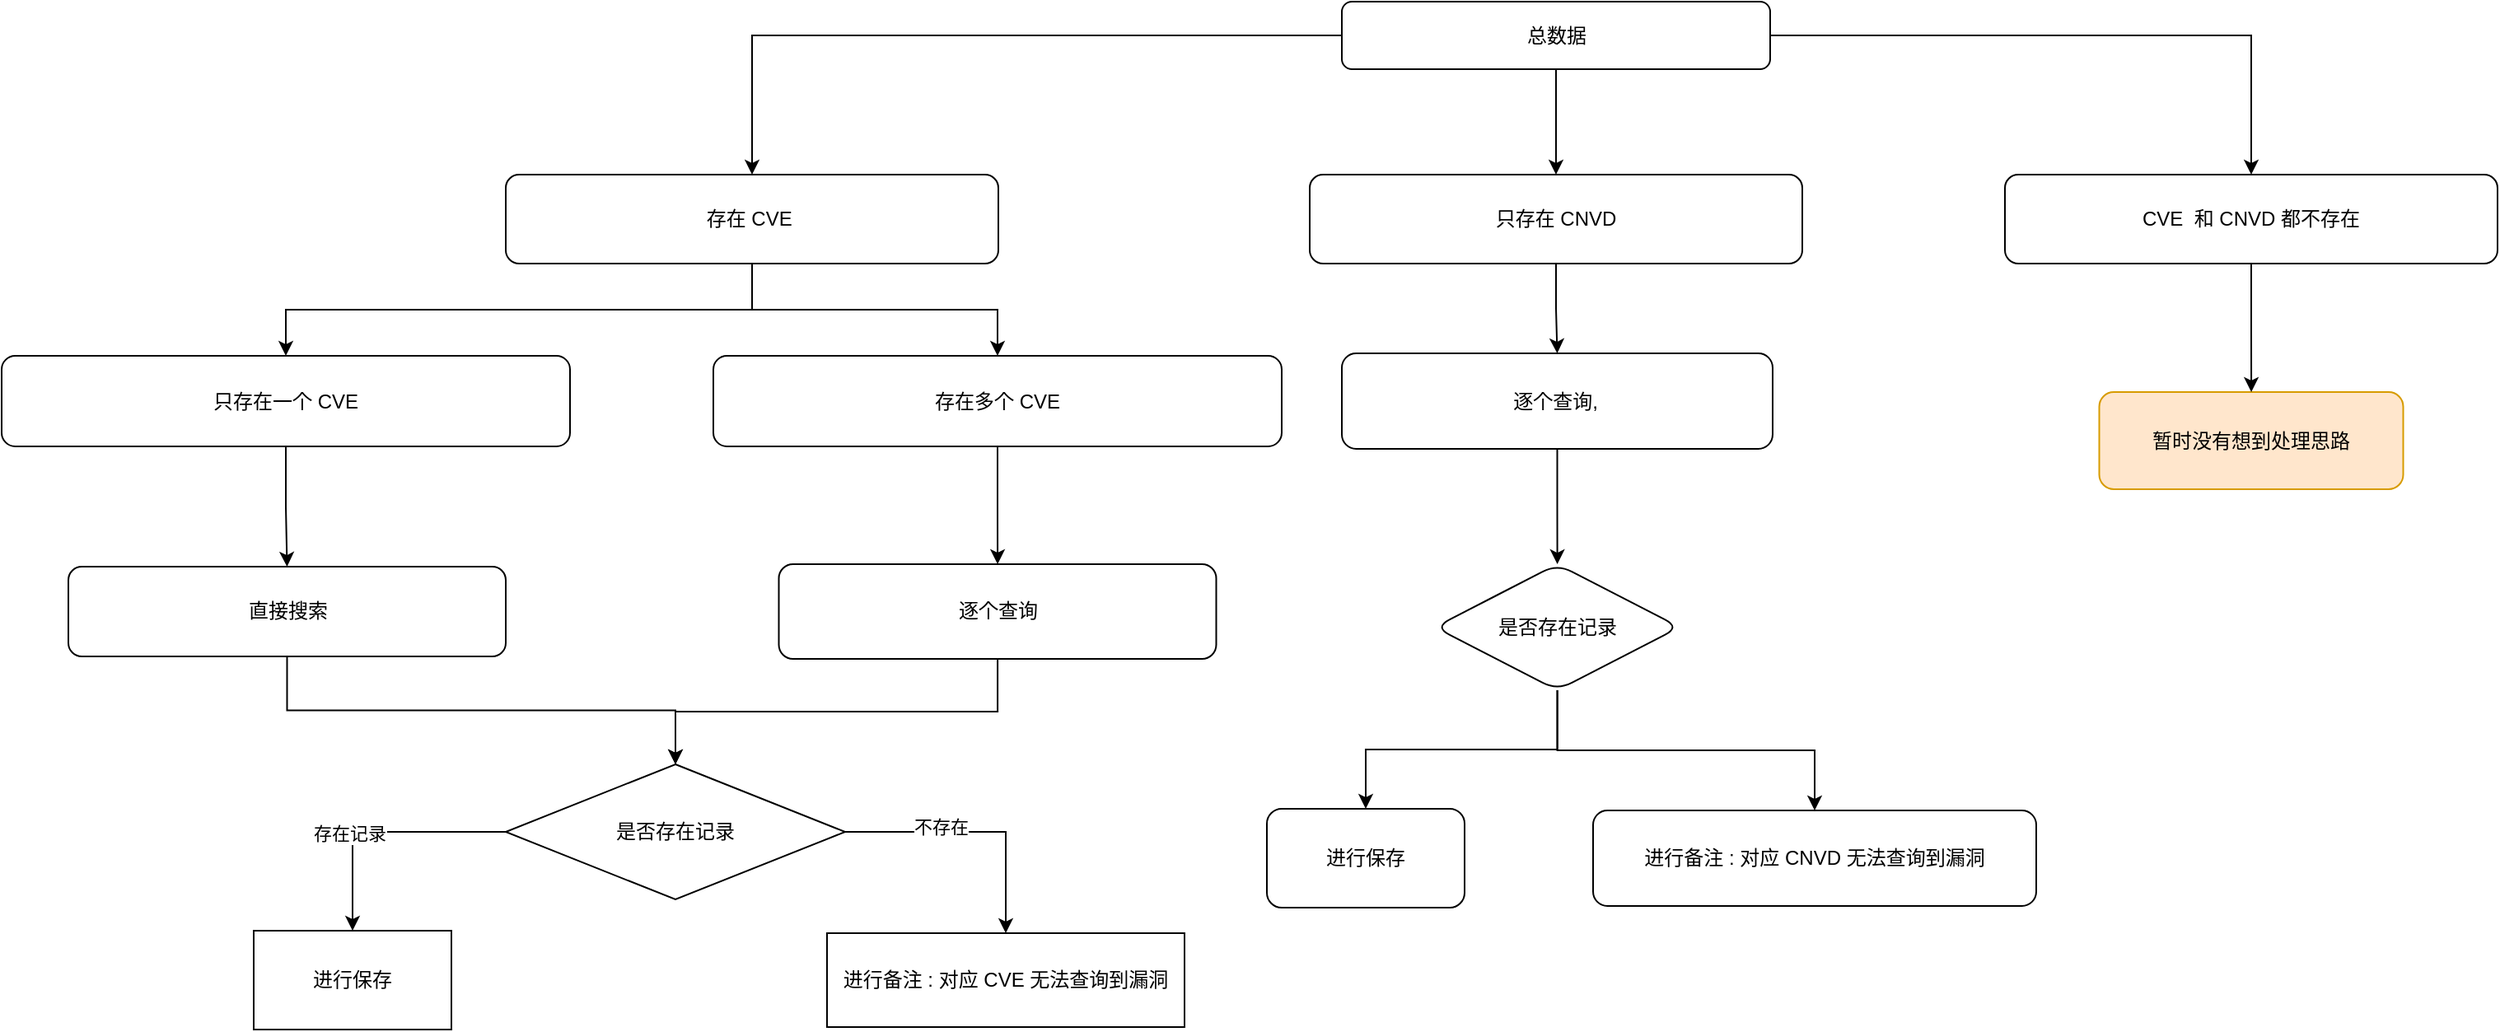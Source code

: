 <mxfile version="22.0.5" type="github">
  <diagram name="第 1 页" id="xrU1uc1pmz9jmjIijtGk">
    <mxGraphModel dx="2150" dy="968" grid="0" gridSize="10" guides="1" tooltips="1" connect="1" arrows="1" fold="1" page="0" pageScale="1" pageWidth="827" pageHeight="1169" background="#ffffff" math="0" shadow="0">
      <root>
        <mxCell id="0" />
        <mxCell id="1" parent="0" />
        <mxCell id="OYagHnQ3gcfRx3jeFj3e-37" value="" style="group" vertex="1" connectable="0" parent="1">
          <mxGeometry x="-267" y="31" width="1515" height="624" as="geometry" />
        </mxCell>
        <mxCell id="OYagHnQ3gcfRx3jeFj3e-1" value="总数据" style="rounded=1;whiteSpace=wrap;html=1;" vertex="1" parent="OYagHnQ3gcfRx3jeFj3e-37">
          <mxGeometry x="813.5" width="260" height="41" as="geometry" />
        </mxCell>
        <mxCell id="OYagHnQ3gcfRx3jeFj3e-2" value="存在 CVE&amp;nbsp;" style="whiteSpace=wrap;html=1;rounded=1;" vertex="1" parent="OYagHnQ3gcfRx3jeFj3e-37">
          <mxGeometry x="306" y="105" width="299" height="54" as="geometry" />
        </mxCell>
        <mxCell id="OYagHnQ3gcfRx3jeFj3e-3" value="" style="edgeStyle=orthogonalEdgeStyle;rounded=0;orthogonalLoop=1;jettySize=auto;html=1;" edge="1" parent="OYagHnQ3gcfRx3jeFj3e-37" source="OYagHnQ3gcfRx3jeFj3e-1" target="OYagHnQ3gcfRx3jeFj3e-2">
          <mxGeometry relative="1" as="geometry" />
        </mxCell>
        <mxCell id="OYagHnQ3gcfRx3jeFj3e-4" value="只存在 CNVD" style="whiteSpace=wrap;html=1;rounded=1;" vertex="1" parent="OYagHnQ3gcfRx3jeFj3e-37">
          <mxGeometry x="794" y="105" width="299" height="54" as="geometry" />
        </mxCell>
        <mxCell id="OYagHnQ3gcfRx3jeFj3e-6" style="edgeStyle=orthogonalEdgeStyle;rounded=0;orthogonalLoop=1;jettySize=auto;html=1;" edge="1" parent="OYagHnQ3gcfRx3jeFj3e-37" source="OYagHnQ3gcfRx3jeFj3e-1" target="OYagHnQ3gcfRx3jeFj3e-4">
          <mxGeometry relative="1" as="geometry" />
        </mxCell>
        <mxCell id="OYagHnQ3gcfRx3jeFj3e-5" value="CVE&amp;nbsp; 和 CNVD 都不存在" style="whiteSpace=wrap;html=1;rounded=1;" vertex="1" parent="OYagHnQ3gcfRx3jeFj3e-37">
          <mxGeometry x="1216" y="105" width="299" height="54" as="geometry" />
        </mxCell>
        <mxCell id="OYagHnQ3gcfRx3jeFj3e-7" style="edgeStyle=orthogonalEdgeStyle;rounded=0;orthogonalLoop=1;jettySize=auto;html=1;" edge="1" parent="OYagHnQ3gcfRx3jeFj3e-37" source="OYagHnQ3gcfRx3jeFj3e-1" target="OYagHnQ3gcfRx3jeFj3e-5">
          <mxGeometry relative="1" as="geometry" />
        </mxCell>
        <mxCell id="OYagHnQ3gcfRx3jeFj3e-8" value="只存在一个 CVE" style="whiteSpace=wrap;html=1;rounded=1;" vertex="1" parent="OYagHnQ3gcfRx3jeFj3e-37">
          <mxGeometry y="215" width="345" height="55" as="geometry" />
        </mxCell>
        <mxCell id="OYagHnQ3gcfRx3jeFj3e-9" value="" style="edgeStyle=orthogonalEdgeStyle;rounded=0;orthogonalLoop=1;jettySize=auto;html=1;" edge="1" parent="OYagHnQ3gcfRx3jeFj3e-37" source="OYagHnQ3gcfRx3jeFj3e-2" target="OYagHnQ3gcfRx3jeFj3e-8">
          <mxGeometry relative="1" as="geometry" />
        </mxCell>
        <mxCell id="OYagHnQ3gcfRx3jeFj3e-10" value="直接搜索" style="whiteSpace=wrap;html=1;rounded=1;" vertex="1" parent="OYagHnQ3gcfRx3jeFj3e-37">
          <mxGeometry x="40.5" y="343" width="265.5" height="54.5" as="geometry" />
        </mxCell>
        <mxCell id="OYagHnQ3gcfRx3jeFj3e-11" value="" style="edgeStyle=orthogonalEdgeStyle;rounded=0;orthogonalLoop=1;jettySize=auto;html=1;" edge="1" parent="OYagHnQ3gcfRx3jeFj3e-37" source="OYagHnQ3gcfRx3jeFj3e-8" target="OYagHnQ3gcfRx3jeFj3e-10">
          <mxGeometry relative="1" as="geometry" />
        </mxCell>
        <mxCell id="OYagHnQ3gcfRx3jeFj3e-12" value="存在多个 CVE" style="whiteSpace=wrap;html=1;rounded=1;" vertex="1" parent="OYagHnQ3gcfRx3jeFj3e-37">
          <mxGeometry x="432" y="215" width="345" height="55" as="geometry" />
        </mxCell>
        <mxCell id="OYagHnQ3gcfRx3jeFj3e-13" style="edgeStyle=orthogonalEdgeStyle;rounded=0;orthogonalLoop=1;jettySize=auto;html=1;entryX=0.5;entryY=0;entryDx=0;entryDy=0;" edge="1" parent="OYagHnQ3gcfRx3jeFj3e-37" source="OYagHnQ3gcfRx3jeFj3e-2" target="OYagHnQ3gcfRx3jeFj3e-12">
          <mxGeometry relative="1" as="geometry" />
        </mxCell>
        <mxCell id="OYagHnQ3gcfRx3jeFj3e-14" value="逐个查询" style="whiteSpace=wrap;html=1;rounded=1;" vertex="1" parent="OYagHnQ3gcfRx3jeFj3e-37">
          <mxGeometry x="471.75" y="341.5" width="265.5" height="57.5" as="geometry" />
        </mxCell>
        <mxCell id="OYagHnQ3gcfRx3jeFj3e-15" value="" style="edgeStyle=orthogonalEdgeStyle;rounded=0;orthogonalLoop=1;jettySize=auto;html=1;" edge="1" parent="OYagHnQ3gcfRx3jeFj3e-37" source="OYagHnQ3gcfRx3jeFj3e-12" target="OYagHnQ3gcfRx3jeFj3e-14">
          <mxGeometry relative="1" as="geometry" />
        </mxCell>
        <mxCell id="OYagHnQ3gcfRx3jeFj3e-16" value="逐个查询,&amp;nbsp;" style="whiteSpace=wrap;html=1;rounded=1;" vertex="1" parent="OYagHnQ3gcfRx3jeFj3e-37">
          <mxGeometry x="813.5" y="213.5" width="261.5" height="58" as="geometry" />
        </mxCell>
        <mxCell id="OYagHnQ3gcfRx3jeFj3e-17" value="" style="edgeStyle=orthogonalEdgeStyle;rounded=0;orthogonalLoop=1;jettySize=auto;html=1;" edge="1" parent="OYagHnQ3gcfRx3jeFj3e-37" source="OYagHnQ3gcfRx3jeFj3e-4" target="OYagHnQ3gcfRx3jeFj3e-16">
          <mxGeometry relative="1" as="geometry" />
        </mxCell>
        <mxCell id="OYagHnQ3gcfRx3jeFj3e-20" value="是否存在记录" style="rhombus;whiteSpace=wrap;html=1;" vertex="1" parent="OYagHnQ3gcfRx3jeFj3e-37">
          <mxGeometry x="306" y="463" width="206" height="82" as="geometry" />
        </mxCell>
        <mxCell id="OYagHnQ3gcfRx3jeFj3e-21" style="edgeStyle=orthogonalEdgeStyle;rounded=0;orthogonalLoop=1;jettySize=auto;html=1;" edge="1" parent="OYagHnQ3gcfRx3jeFj3e-37" source="OYagHnQ3gcfRx3jeFj3e-10" target="OYagHnQ3gcfRx3jeFj3e-20">
          <mxGeometry relative="1" as="geometry" />
        </mxCell>
        <mxCell id="OYagHnQ3gcfRx3jeFj3e-22" style="edgeStyle=orthogonalEdgeStyle;rounded=0;orthogonalLoop=1;jettySize=auto;html=1;entryX=0.5;entryY=0;entryDx=0;entryDy=0;" edge="1" parent="OYagHnQ3gcfRx3jeFj3e-37" source="OYagHnQ3gcfRx3jeFj3e-14" target="OYagHnQ3gcfRx3jeFj3e-20">
          <mxGeometry relative="1" as="geometry" />
        </mxCell>
        <mxCell id="OYagHnQ3gcfRx3jeFj3e-23" value="进行保存" style="whiteSpace=wrap;html=1;" vertex="1" parent="OYagHnQ3gcfRx3jeFj3e-37">
          <mxGeometry x="153" y="564" width="120" height="60" as="geometry" />
        </mxCell>
        <mxCell id="OYagHnQ3gcfRx3jeFj3e-24" value="" style="edgeStyle=orthogonalEdgeStyle;rounded=0;orthogonalLoop=1;jettySize=auto;html=1;" edge="1" parent="OYagHnQ3gcfRx3jeFj3e-37" source="OYagHnQ3gcfRx3jeFj3e-20" target="OYagHnQ3gcfRx3jeFj3e-23">
          <mxGeometry relative="1" as="geometry" />
        </mxCell>
        <mxCell id="OYagHnQ3gcfRx3jeFj3e-25" value="存在记录" style="edgeLabel;html=1;align=center;verticalAlign=middle;resizable=0;points=[];" vertex="1" connectable="0" parent="OYagHnQ3gcfRx3jeFj3e-24">
          <mxGeometry x="0.22" y="-2" relative="1" as="geometry">
            <mxPoint as="offset" />
          </mxGeometry>
        </mxCell>
        <mxCell id="OYagHnQ3gcfRx3jeFj3e-26" value="进行备注 : 对应 CVE 无法查询到漏洞" style="whiteSpace=wrap;html=1;" vertex="1" parent="OYagHnQ3gcfRx3jeFj3e-37">
          <mxGeometry x="501" y="565.5" width="217" height="57" as="geometry" />
        </mxCell>
        <mxCell id="OYagHnQ3gcfRx3jeFj3e-27" value="" style="edgeStyle=orthogonalEdgeStyle;rounded=0;orthogonalLoop=1;jettySize=auto;html=1;exitX=1;exitY=0.5;exitDx=0;exitDy=0;" edge="1" parent="OYagHnQ3gcfRx3jeFj3e-37" source="OYagHnQ3gcfRx3jeFj3e-20" target="OYagHnQ3gcfRx3jeFj3e-26">
          <mxGeometry relative="1" as="geometry" />
        </mxCell>
        <mxCell id="OYagHnQ3gcfRx3jeFj3e-28" value="不存在" style="edgeLabel;html=1;align=center;verticalAlign=middle;resizable=0;points=[];" vertex="1" connectable="0" parent="OYagHnQ3gcfRx3jeFj3e-27">
          <mxGeometry x="-0.268" y="3" relative="1" as="geometry">
            <mxPoint as="offset" />
          </mxGeometry>
        </mxCell>
        <mxCell id="OYagHnQ3gcfRx3jeFj3e-29" value="是否存在记录" style="rhombus;whiteSpace=wrap;html=1;rounded=1;" vertex="1" parent="OYagHnQ3gcfRx3jeFj3e-37">
          <mxGeometry x="869.88" y="341.5" width="148.75" height="76.5" as="geometry" />
        </mxCell>
        <mxCell id="OYagHnQ3gcfRx3jeFj3e-30" value="" style="edgeStyle=orthogonalEdgeStyle;rounded=0;orthogonalLoop=1;jettySize=auto;html=1;" edge="1" parent="OYagHnQ3gcfRx3jeFj3e-37" source="OYagHnQ3gcfRx3jeFj3e-16" target="OYagHnQ3gcfRx3jeFj3e-29">
          <mxGeometry relative="1" as="geometry" />
        </mxCell>
        <mxCell id="OYagHnQ3gcfRx3jeFj3e-31" value="进行保存" style="whiteSpace=wrap;html=1;rounded=1;" vertex="1" parent="OYagHnQ3gcfRx3jeFj3e-37">
          <mxGeometry x="768.005" y="490" width="120" height="60" as="geometry" />
        </mxCell>
        <mxCell id="OYagHnQ3gcfRx3jeFj3e-32" value="" style="edgeStyle=orthogonalEdgeStyle;rounded=0;orthogonalLoop=1;jettySize=auto;html=1;" edge="1" parent="OYagHnQ3gcfRx3jeFj3e-37" source="OYagHnQ3gcfRx3jeFj3e-29" target="OYagHnQ3gcfRx3jeFj3e-31">
          <mxGeometry relative="1" as="geometry" />
        </mxCell>
        <mxCell id="OYagHnQ3gcfRx3jeFj3e-33" value="进行备注 : 对应 CNVD 无法查询到漏洞" style="whiteSpace=wrap;html=1;rounded=1;" vertex="1" parent="OYagHnQ3gcfRx3jeFj3e-37">
          <mxGeometry x="966" y="491" width="269" height="58" as="geometry" />
        </mxCell>
        <mxCell id="OYagHnQ3gcfRx3jeFj3e-34" style="edgeStyle=orthogonalEdgeStyle;rounded=0;orthogonalLoop=1;jettySize=auto;html=1;entryX=0.5;entryY=0;entryDx=0;entryDy=0;" edge="1" parent="OYagHnQ3gcfRx3jeFj3e-37" source="OYagHnQ3gcfRx3jeFj3e-29" target="OYagHnQ3gcfRx3jeFj3e-33">
          <mxGeometry relative="1" as="geometry" />
        </mxCell>
        <mxCell id="OYagHnQ3gcfRx3jeFj3e-35" value="暂时没有想到处理思路" style="whiteSpace=wrap;html=1;rounded=1;fillColor=#ffe6cc;strokeColor=#d79b00;" vertex="1" parent="OYagHnQ3gcfRx3jeFj3e-37">
          <mxGeometry x="1273.25" y="237" width="184.5" height="59" as="geometry" />
        </mxCell>
        <mxCell id="OYagHnQ3gcfRx3jeFj3e-36" value="" style="edgeStyle=orthogonalEdgeStyle;rounded=0;orthogonalLoop=1;jettySize=auto;html=1;" edge="1" parent="OYagHnQ3gcfRx3jeFj3e-37" source="OYagHnQ3gcfRx3jeFj3e-5" target="OYagHnQ3gcfRx3jeFj3e-35">
          <mxGeometry relative="1" as="geometry" />
        </mxCell>
      </root>
    </mxGraphModel>
  </diagram>
</mxfile>
